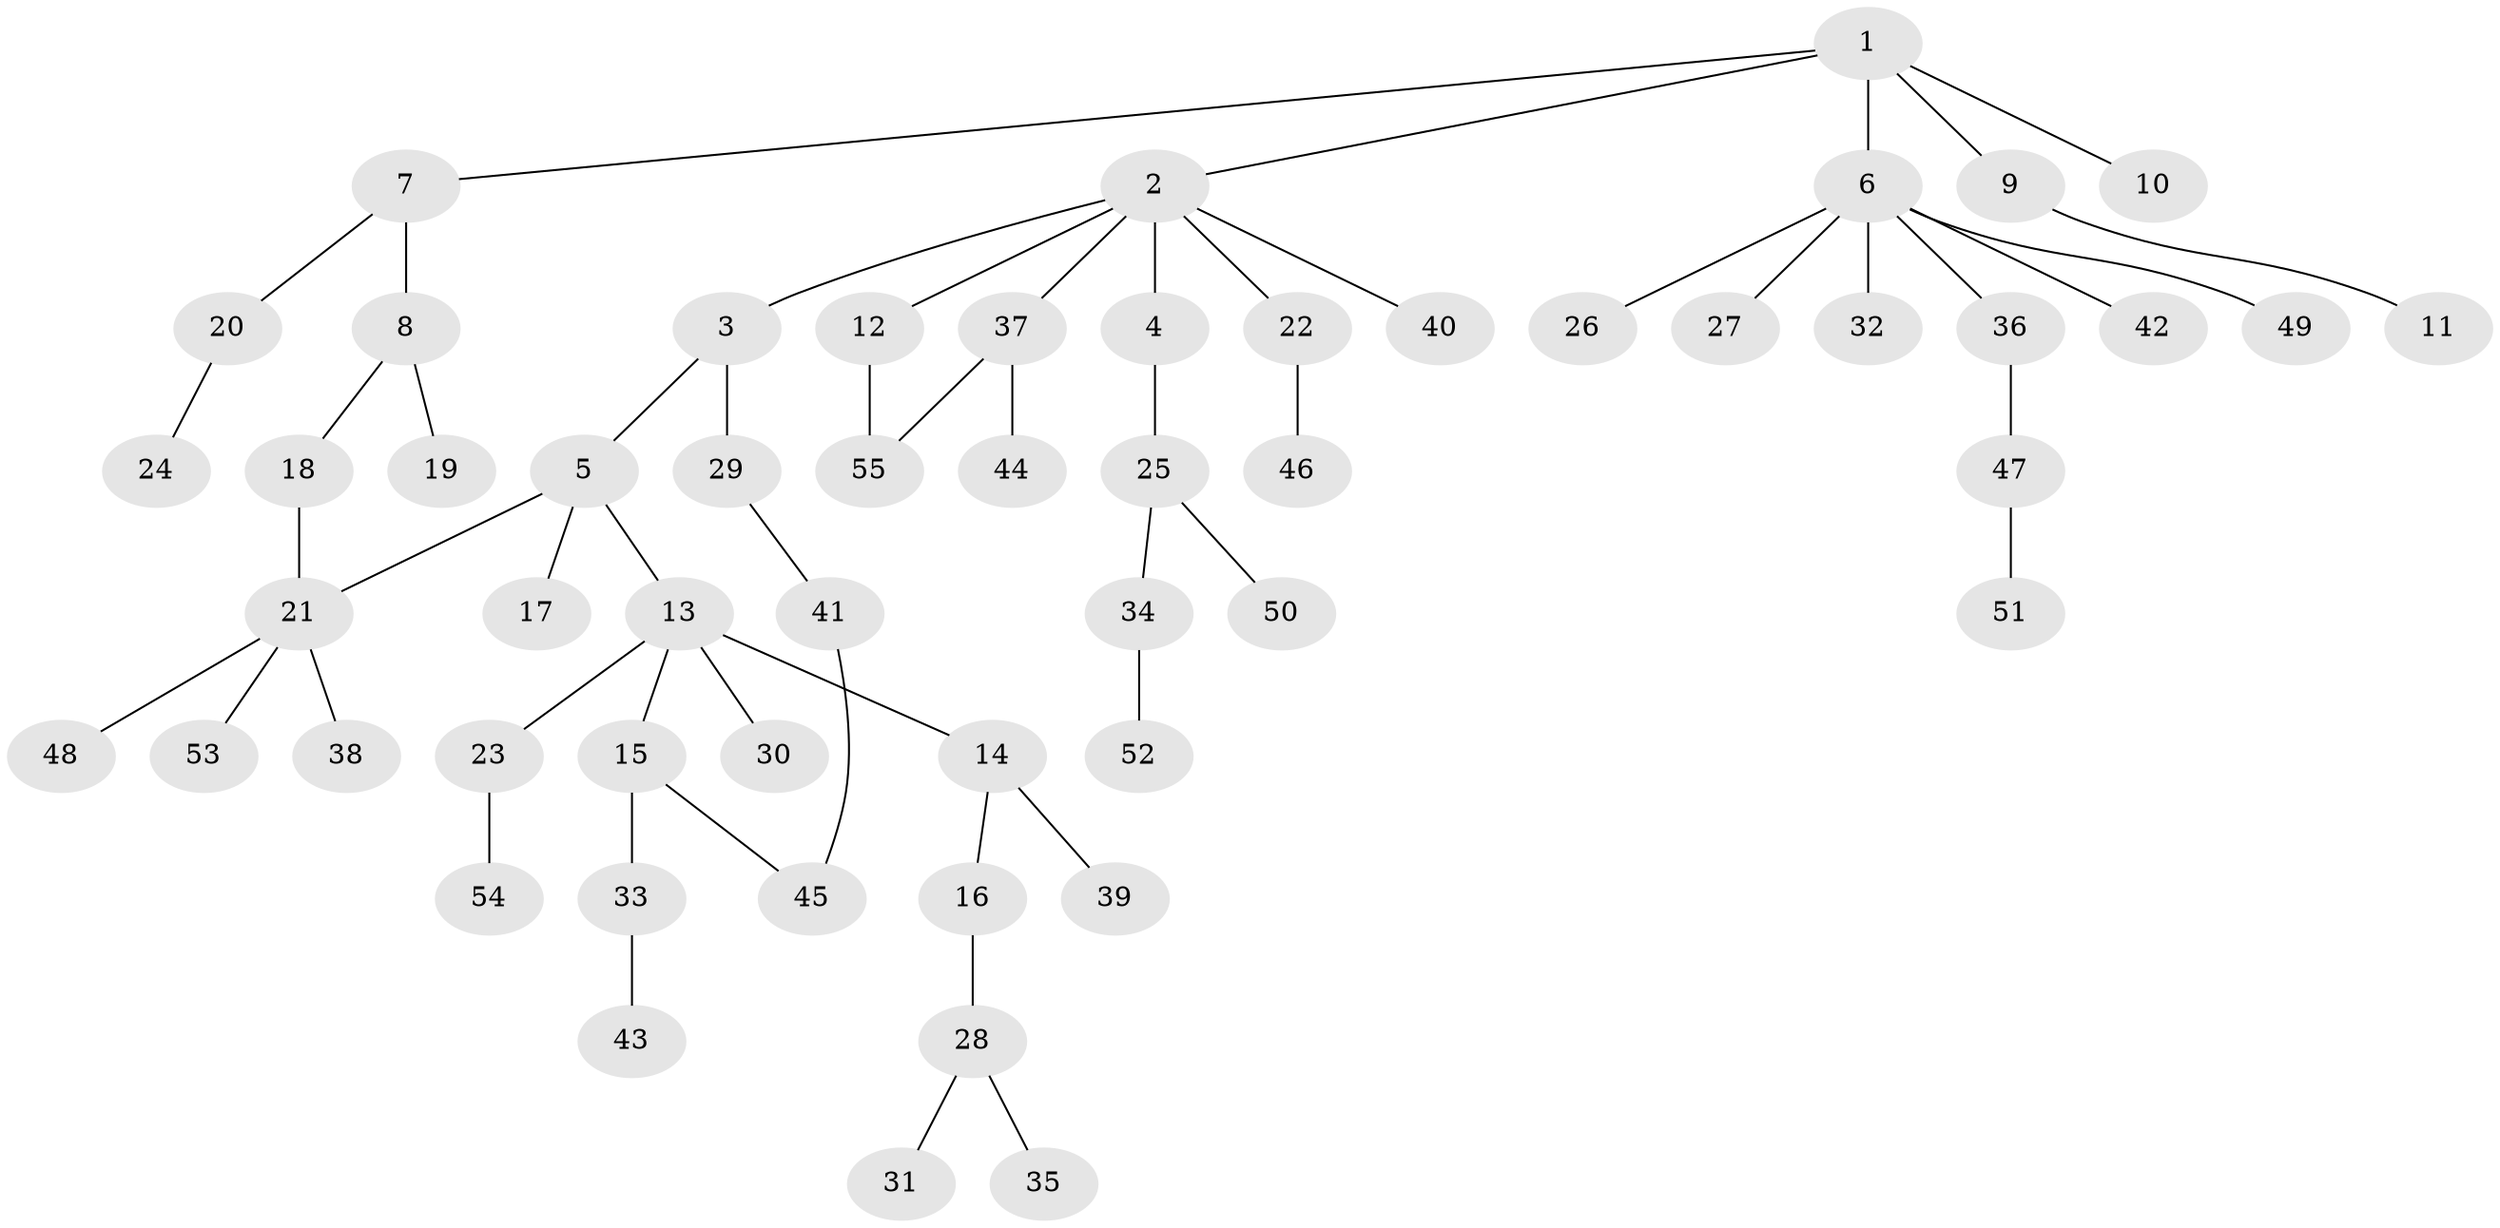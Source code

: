 // Generated by graph-tools (version 1.1) at 2025/10/02/27/25 16:10:51]
// undirected, 55 vertices, 57 edges
graph export_dot {
graph [start="1"]
  node [color=gray90,style=filled];
  1;
  2;
  3;
  4;
  5;
  6;
  7;
  8;
  9;
  10;
  11;
  12;
  13;
  14;
  15;
  16;
  17;
  18;
  19;
  20;
  21;
  22;
  23;
  24;
  25;
  26;
  27;
  28;
  29;
  30;
  31;
  32;
  33;
  34;
  35;
  36;
  37;
  38;
  39;
  40;
  41;
  42;
  43;
  44;
  45;
  46;
  47;
  48;
  49;
  50;
  51;
  52;
  53;
  54;
  55;
  1 -- 2;
  1 -- 6;
  1 -- 7;
  1 -- 9;
  1 -- 10;
  2 -- 3;
  2 -- 4;
  2 -- 12;
  2 -- 22;
  2 -- 37;
  2 -- 40;
  3 -- 5;
  3 -- 29;
  4 -- 25;
  5 -- 13;
  5 -- 17;
  5 -- 21;
  6 -- 26;
  6 -- 27;
  6 -- 32;
  6 -- 36;
  6 -- 42;
  6 -- 49;
  7 -- 8;
  7 -- 20;
  8 -- 18;
  8 -- 19;
  9 -- 11;
  12 -- 55;
  13 -- 14;
  13 -- 15;
  13 -- 23;
  13 -- 30;
  14 -- 16;
  14 -- 39;
  15 -- 33;
  15 -- 45;
  16 -- 28;
  18 -- 21;
  20 -- 24;
  21 -- 38;
  21 -- 48;
  21 -- 53;
  22 -- 46;
  23 -- 54;
  25 -- 34;
  25 -- 50;
  28 -- 31;
  28 -- 35;
  29 -- 41;
  33 -- 43;
  34 -- 52;
  36 -- 47;
  37 -- 44;
  37 -- 55;
  41 -- 45;
  47 -- 51;
}

